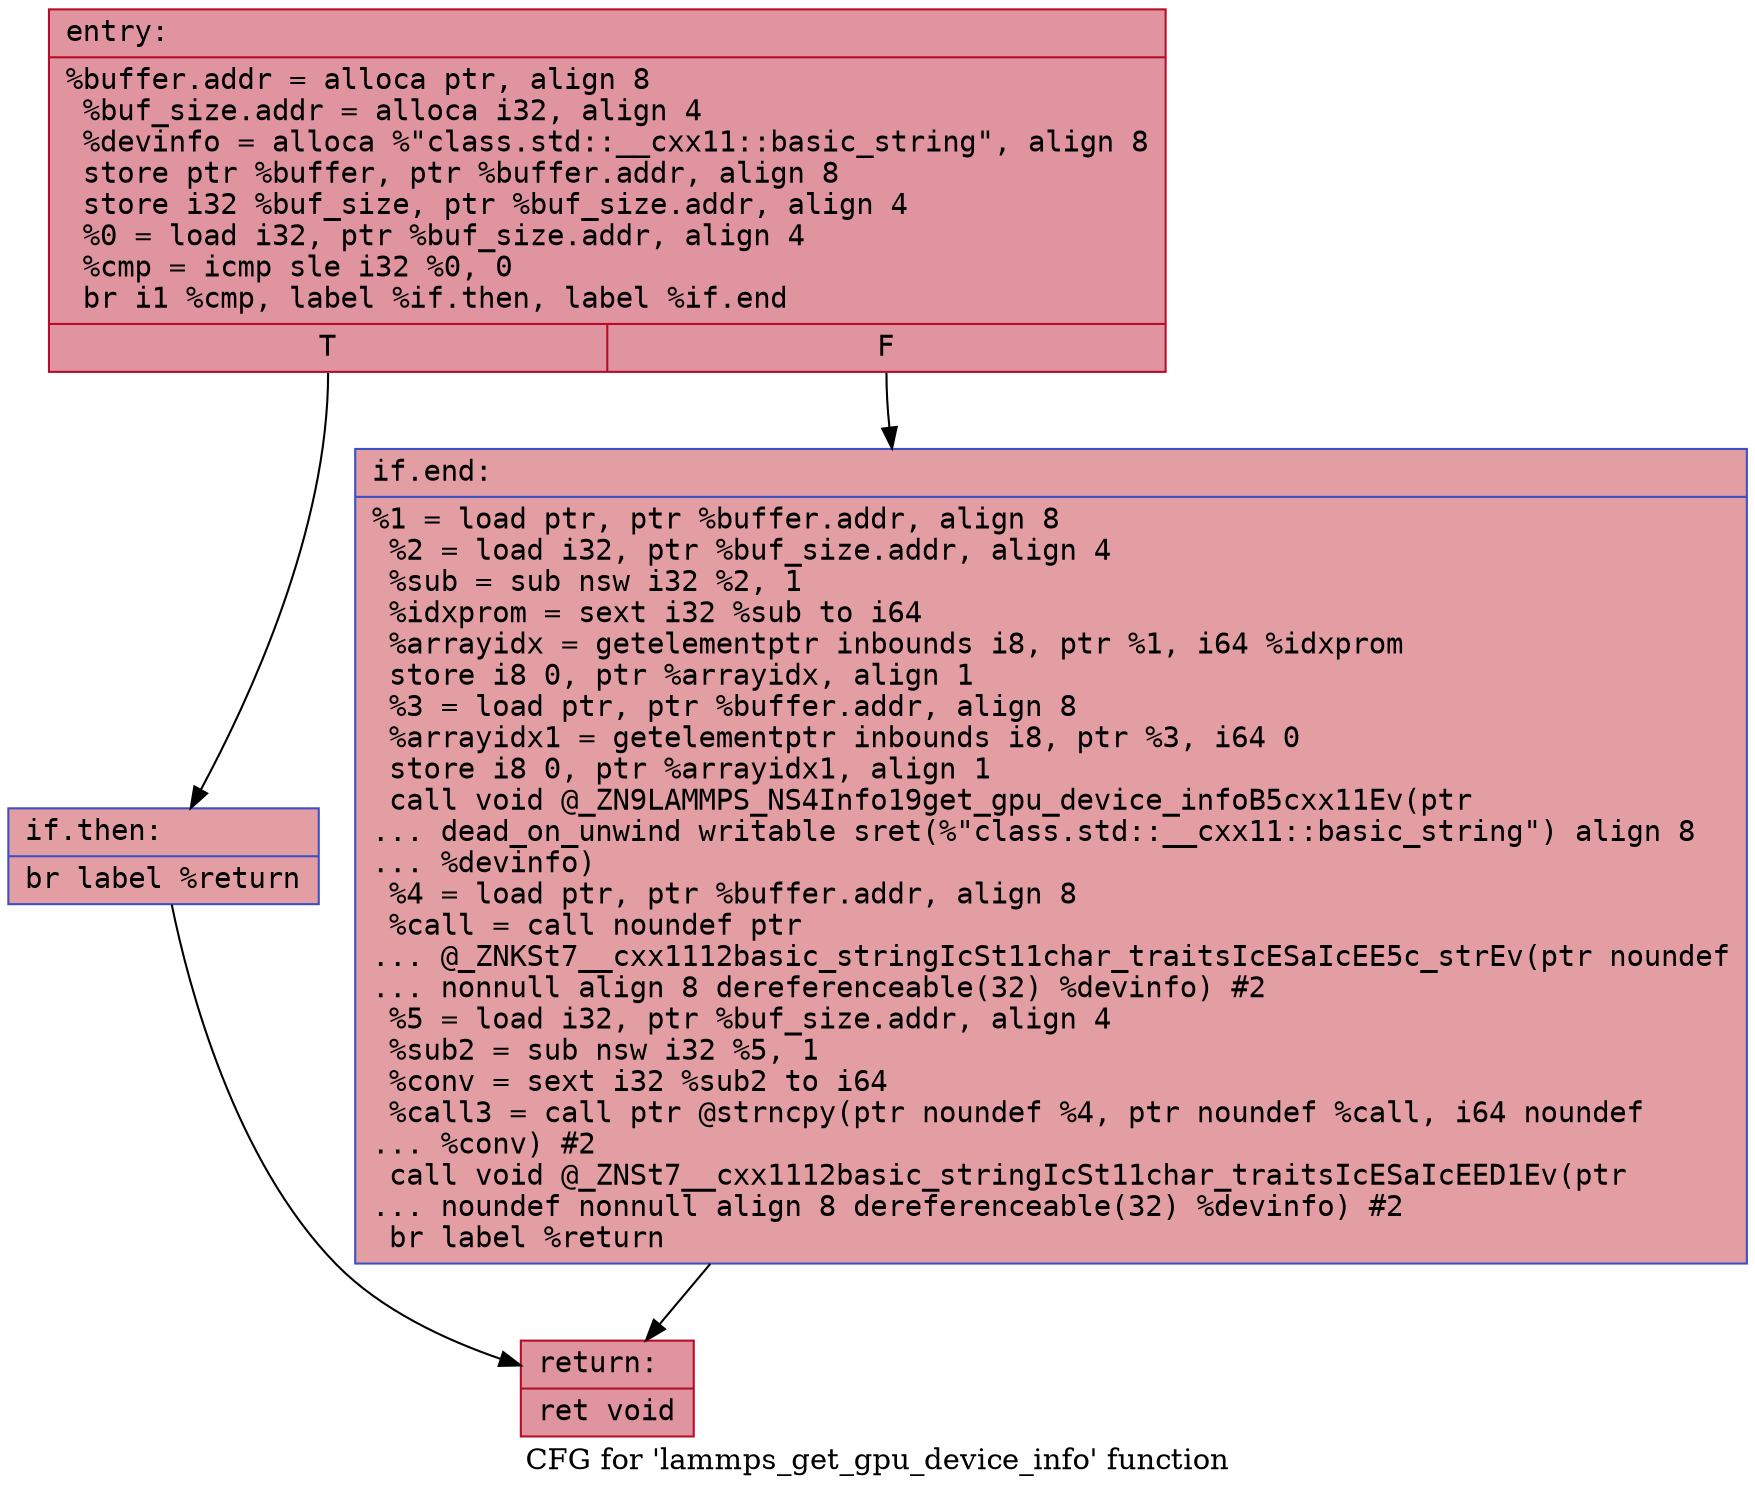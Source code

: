 digraph "CFG for 'lammps_get_gpu_device_info' function" {
	label="CFG for 'lammps_get_gpu_device_info' function";

	Node0x55bdf8107950 [shape=record,color="#b70d28ff", style=filled, fillcolor="#b70d2870" fontname="Courier",label="{entry:\l|  %buffer.addr = alloca ptr, align 8\l  %buf_size.addr = alloca i32, align 4\l  %devinfo = alloca %\"class.std::__cxx11::basic_string\", align 8\l  store ptr %buffer, ptr %buffer.addr, align 8\l  store i32 %buf_size, ptr %buf_size.addr, align 4\l  %0 = load i32, ptr %buf_size.addr, align 4\l  %cmp = icmp sle i32 %0, 0\l  br i1 %cmp, label %if.then, label %if.end\l|{<s0>T|<s1>F}}"];
	Node0x55bdf8107950:s0 -> Node0x55bdf8107d40[tooltip="entry -> if.then\nProbability 50.00%" ];
	Node0x55bdf8107950:s1 -> Node0x55bdf8107db0[tooltip="entry -> if.end\nProbability 50.00%" ];
	Node0x55bdf8107d40 [shape=record,color="#3d50c3ff", style=filled, fillcolor="#be242e70" fontname="Courier",label="{if.then:\l|  br label %return\l}"];
	Node0x55bdf8107d40 -> Node0x55bdf8107ed0[tooltip="if.then -> return\nProbability 100.00%" ];
	Node0x55bdf8107db0 [shape=record,color="#3d50c3ff", style=filled, fillcolor="#be242e70" fontname="Courier",label="{if.end:\l|  %1 = load ptr, ptr %buffer.addr, align 8\l  %2 = load i32, ptr %buf_size.addr, align 4\l  %sub = sub nsw i32 %2, 1\l  %idxprom = sext i32 %sub to i64\l  %arrayidx = getelementptr inbounds i8, ptr %1, i64 %idxprom\l  store i8 0, ptr %arrayidx, align 1\l  %3 = load ptr, ptr %buffer.addr, align 8\l  %arrayidx1 = getelementptr inbounds i8, ptr %3, i64 0\l  store i8 0, ptr %arrayidx1, align 1\l  call void @_ZN9LAMMPS_NS4Info19get_gpu_device_infoB5cxx11Ev(ptr\l... dead_on_unwind writable sret(%\"class.std::__cxx11::basic_string\") align 8\l... %devinfo)\l  %4 = load ptr, ptr %buffer.addr, align 8\l  %call = call noundef ptr\l... @_ZNKSt7__cxx1112basic_stringIcSt11char_traitsIcESaIcEE5c_strEv(ptr noundef\l... nonnull align 8 dereferenceable(32) %devinfo) #2\l  %5 = load i32, ptr %buf_size.addr, align 4\l  %sub2 = sub nsw i32 %5, 1\l  %conv = sext i32 %sub2 to i64\l  %call3 = call ptr @strncpy(ptr noundef %4, ptr noundef %call, i64 noundef\l... %conv) #2\l  call void @_ZNSt7__cxx1112basic_stringIcSt11char_traitsIcESaIcEED1Ev(ptr\l... noundef nonnull align 8 dereferenceable(32) %devinfo) #2\l  br label %return\l}"];
	Node0x55bdf8107db0 -> Node0x55bdf8107ed0[tooltip="if.end -> return\nProbability 100.00%" ];
	Node0x55bdf8107ed0 [shape=record,color="#b70d28ff", style=filled, fillcolor="#b70d2870" fontname="Courier",label="{return:\l|  ret void\l}"];
}
